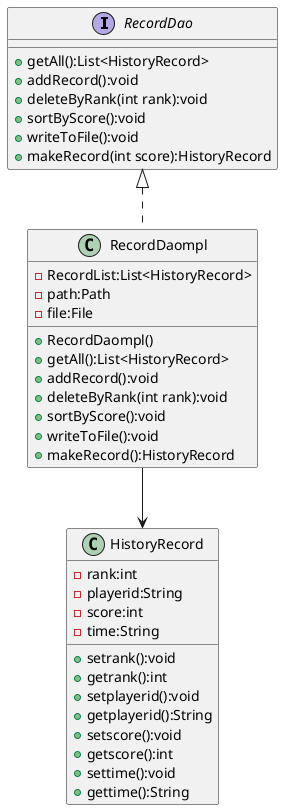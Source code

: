 @startuml
'https://plantuml.com/class-diagram

interface RecordDao{
    + getAll():List<HistoryRecord>
    + addRecord():void
    + deleteByRank(int rank):void
    + sortByScore():void
    + writeToFile():void
    + makeRecord(int score):HistoryRecord
}

class RecordDaompl{
    - RecordList:List<HistoryRecord>
    - path:Path
    - file:File
    + RecordDaompl()
    + getAll():List<HistoryRecord>
    + addRecord():void
    + deleteByRank(int rank):void
    + sortByScore():void
    + writeToFile():void
    + makeRecord():HistoryRecord

}

RecordDao <|.. RecordDaompl
RecordDaompl --> HistoryRecord
class HistoryRecord{
    - rank:int
    - playerid:String
    - score:int
    - time:String
    + setrank():void
    + getrank():int
    + setplayerid():void
    + getplayerid():String
    + setscore():void
    + getscore():int
    + settime():void
    + gettime():String
}

@enduml